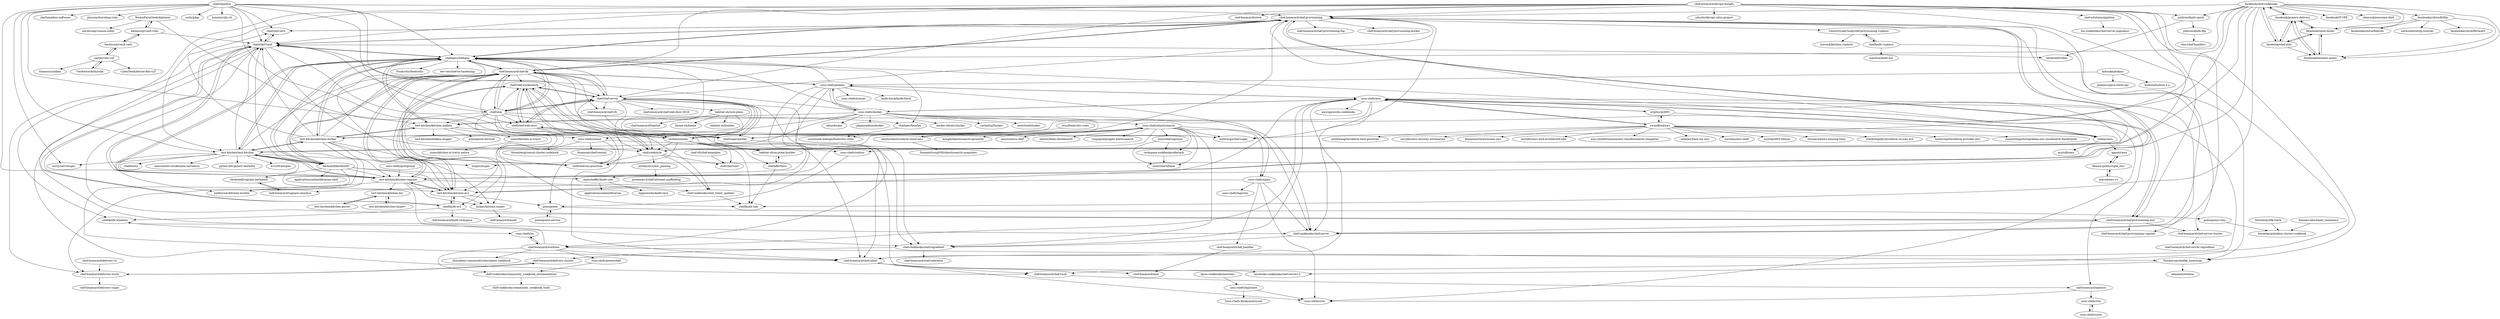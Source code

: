 digraph G {
"chef-boneyard/chef-provisioning" -> "chef-boneyard/chef-provisioning-aws"
"chef-boneyard/chef-provisioning" -> "chef-boneyard/chef-provisioning-fog"
"chef-boneyard/chef-provisioning" -> "chef/chef-zero"
"chef-boneyard/chef-provisioning" -> "chef/chef-vault"
"chef-boneyard/chef-provisioning" -> "chef-boneyard/chef-provisioning-docker"
"chef-boneyard/chef-provisioning" -> "chef-boneyard/chef-provisioning-vagrant"
"chef-boneyard/chef-provisioning" -> "chefspec/chefspec"
"chef-boneyard/chef-provisioning" -> "CenturyLinkCloud/chef-provisioning-vsphere"
"chef-boneyard/chef-provisioning" -> "chef-boneyard/chef-dk"
"chef-boneyard/chef-provisioning" -> "chef-boneyard/chef-server-cluster"
"chef-boneyard/chef-provisioning" -> "sethvargo/chef-sugar"
"chef-boneyard/chef-provisioning" -> "test-kitchen/kitchen-vagrant"
"chef-boneyard/chef-provisioning" -> "chef-cookbooks/chef-server"
"timkay/aws" -> "sous-chefs/aws"
"timkay/aws" -> "appoxy/aws"
"timkay/aws" -> "aristidb/aws" ["e"=1]
"sous-chefs/consul" -> "bloomberg/consul-cluster-cookbook"
"sous-chefs/consul" -> "sous-chefs/redisio"
"sous-chefs/consul" -> "thommay/chef-rewind"
"sous-chefs/consul" -> "poise/poise"
"chef/knife-ec2" -> "test-kitchen/kitchen-ec2"
"chef/knife-ec2" -> "chef/knife-windows"
"chef/knife-ec2" -> "chef-boneyard/chef-provisioning-aws"
"chef/knife-ec2" -> "chef-boneyard/knife-rackspace"
"chef/knife-ec2" -> "chef/chef-vault"
"matschaffer/knife-solo" -> "applicationsonline/librarian" ["e"=1]
"matschaffer/knife-solo" -> "higanworks/knife-zero"
"srijithsrk/AWS" -> "swoodford/aws"
"srijithsrk/AWS" -> "sous-chefs/aws"
"srijithsrk/AWS" -> "timkay/aws"
"WeAreFarmGeek/diplomat" -> "hashicorp/vault-ruby"
"WeAreFarmGeek/diplomat" -> "xaviershay/consul-client"
"WeAreFarmGeek/diplomat" -> "sous-chefs/consul"
"chef-boneyard/chef-rfc" -> "misheska-cookbooks/chef-server12"
"chef-boneyard/chef-dk" -> "chef/chef-server"
"chef-boneyard/chef-dk" -> "test-kitchen/kitchen-vagrant"
"chef-boneyard/chef-dk" -> "chef-boneyard/chef-rfc"
"chef-boneyard/chef-dk" -> "test-kitchen/kitchen-ec2"
"chef-boneyard/chef-dk" -> "chefspec/chefspec"
"chef-boneyard/chef-dk" -> "chef/ohai"
"chef-boneyard/chef-dk" -> "chef-boneyard/chef-provisioning"
"chef-boneyard/chef-dk" -> "sous-chefs/jenkins"
"chef-boneyard/chef-dk" -> "chef-boneyard/chef-client"
"chef-boneyard/chef-dk" -> "inspec/kitchen-inspec"
"chef-boneyard/chef-dk" -> "chef/chef-web-docs"
"chef-boneyard/chef-dk" -> "chef/supermarket"
"chef-boneyard/chef-dk" -> "berkshelf/berkshelf"
"chef-boneyard/chef-dk" -> "chef/chef-workstation"
"chef-boneyard/chef-dk" -> "chef-boneyard/delivery-truck"
"chef/ohai" -> "chef/chef-server"
"chef/ohai" -> "chefspec/chefspec"
"chef/ohai" -> "chef/cookstyle"
"chef/ohai" -> "chef/chef-workstation"
"chef/ohai" -> "chef-boneyard/chef-dk"
"chef/ohai" -> "chef/knife-ec2"
"chef/ohai" -> "chef/chef-web-docs"
"chef/ohai" -> "chefspec/fauxhai"
"chef/ohai" -> "chef/chef-vault"
"chef/ohai" -> "test-kitchen/kitchen-ec2"
"chef/ohai" -> "chef-boneyard/chef-client"
"chef/ohai" -> "test-kitchen/kitchen-dokken"
"chef/ohai" -> "chef/supermarket"
"chef/knife-windows" -> "sous-chefs/iis"
"test-kitchen/kitchen-docker" -> "neillturner/kitchen-ansible" ["e"=1]
"test-kitchen/kitchen-docker" -> "test-kitchen/kitchen-dokken"
"test-kitchen/kitchen-docker" -> "test-kitchen/test-kitchen"
"test-kitchen/kitchen-docker" -> "chefspec/chefspec"
"test-kitchen/kitchen-docker" -> "inspec/kitchen-inspec"
"test-kitchen/kitchen-docker" -> "test-kitchen/kitchen-vagrant"
"test-kitchen/kitchen-docker" -> "chef/chef-vault"
"test-kitchen/kitchen-docker" -> "chef/chef-zero"
"test-kitchen/kitchen-docker" -> "chef-boneyard/chef-provisioning"
"test-kitchen/kitchen-docker" -> "chef-boneyard/chef-dk"
"test-kitchen/kitchen-docker" -> "test-kitchen/kitchen-ec2"
"chef-boneyard/chef-vault" -> "chef-boneyard/openssl"
"poise/poise-ruby" -> "bloomberg/jenkins-cluster-cookbook"
"chef/effortless" -> "habitat-sh/on-prem-builder"
"chef/effortless" -> "chef/knife-tidy"
"chef/supermarket" -> "chef-cookbooks/chef-ingredient"
"chef/supermarket" -> "chef/chef-server"
"chef/automate" -> "chef/chef-server"
"chef/automate" -> "chef/chef-workstation"
"chef/automate" -> "chef/cookstyle"
"chef/automate" -> "chef/chef-oss-practices"
"chef/automate" -> "chef/chef-web-docs"
"chef/automate" -> "chef/effortless"
"chef/automate" -> "habitat-sh/on-prem-builder"
"chef/automate" -> "chef/chef-load"
"chef/automate" -> "chef/knife-tidy"
"poise/poise" -> "poise/poise-service"
"poise/poise" -> "poise/poise-ruby"
"chef/chef-workstation" -> "chef/chef-oss-practices"
"chef/chef-workstation" -> "chef/cookstyle"
"chef/chef-workstation" -> "chef/chef-server"
"chef/chef-workstation" -> "chef/automate"
"chef/chef-workstation" -> "chef-cookbooks/chef_client_updater"
"chef/chef-workstation" -> "chef/chef-web-docs"
"chef/knife-vsphere" -> "CenturyLinkCloud/chef-provisioning-vsphere"
"chef/knife-vsphere" -> "maintux/knife-esx"
"chef/knife-vsphere" -> "Nordstrom/chefdk_bootstrap"
"habitat-sh/on-prem-builder" -> "chef/effortless"
"chef/chef-oss-practices" -> "chef/chef-workstation"
"chef-cft/chef-examples" -> "chef/chef-load"
"chef-boneyard/chef-server-cluster" -> "chef-boneyard/chef-server-ingredient"
"swoodford/aws" -> "sous-chefs/aws"
"swoodford/aws" -> "srijithsrk/AWS"
"swoodford/aws" -> "timkay/aws"
"swoodford/aws" -> "donnemartin/awesome-aws" ["e"=1]
"swoodford/aws" -> "awslabs/aws-well-architected-labs" ["e"=1]
"swoodford/aws" -> "aws-cloudformation/aws-cloudformation-templates" ["e"=1]
"swoodford/aws" -> "mbailey/bash-my-aws" ["e"=1]
"swoodford/aws" -> "awslabs/aws-shell" ["e"=1]
"swoodford/aws" -> "miztiik/AWS-Demos" ["e"=1]
"swoodford/aws" -> "cloudavail/aws-missing-tools" ["e"=1]
"swoodford/aws" -> "stacksimplify/terraform-on-aws-ec2" ["e"=1]
"swoodford/aws" -> "hashicorp/terraform-provider-aws" ["e"=1]
"swoodford/aws" -> "monitoringartist/grafana-aws-cloudwatch-dashboards" ["e"=1]
"swoodford/aws" -> "ozbillwang/terraform-best-practices" ["e"=1]
"swoodford/aws" -> "awslabs/aws-security-automation" ["e"=1]
"chef/chef-server" -> "chef/chef-workstation"
"chef/chef-server" -> "chef/automate"
"chef/chef-server" -> "chef-boneyard/chef-dk"
"chef/chef-server" -> "chef/chef-oss-practices"
"chef/chef-server" -> "chef/cookstyle"
"chef/chef-server" -> "chef/supermarket"
"chef/chef-server" -> "chef-cookbooks/chef-ingredient"
"chef/chef-server" -> "chef/ohai"
"chef/chef-server" -> "chef/chef-web-docs"
"chef/chef-server" -> "chef-boneyard/chef-rfc"
"chef/chef-server" -> "habitat-sh/core-plans"
"chef/chef-server" -> "chef-boneyard/chef-client"
"chef/chef-server" -> "chefspec/chefspec"
"chef/chef-server" -> "chef-boneyard/chef-web-docs-2016"
"chef/chef-server" -> "chef-boneyard/chef-provisioning"
"sous-chefs/elasticsearch" -> "lusis/chef-logstash"
"sous-chefs/elasticsearch" -> "voxpupuli/puppet-elasticsearch" ["e"=1]
"sous-chefs/elasticsearch" -> "sous-chefs/redisio"
"sous-chefs/elasticsearch" -> "rackspace-cookbooks/elkstack"
"sous-chefs/elasticsearch" -> "elastic/elasticsearch-cloud-aws"
"sous-chefs/elasticsearch" -> "chef-cookbooks/chef-server"
"sous-chefs/elasticsearch" -> "lusis/chef-kibana"
"sous-chefs/elasticsearch" -> "sous-chefs/nginx"
"sous-chefs/elasticsearch" -> "mingle/elasticsearch-opsworks"
"sous-chefs/elasticsearch" -> "sous-chefs/consul"
"sous-chefs/elasticsearch" -> "sensu/sensu-chef" ["e"=1]
"sous-chefs/elasticsearch" -> "elastic/beats-dashboards" ["e"=1]
"sous-chefs/elasticsearch" -> "sethvargo/chef-sugar"
"sous-chefs/elasticsearch" -> "chef-cookbooks/chef-ingredient"
"sous-chefs/elasticsearch" -> "chef/supermarket"
"kohsuke/jenkins" -> "sous-chefs/jenkins"
"kohsuke/jenkins" -> "hudson/hudson-2.x"
"kohsuke/jenkins" -> "jenkinsci/java-client-api" ["e"=1]
"castle/ruby-u2f" -> "TwoFactorAuth/ruby"
"castle/ruby-u2f" -> "CyberDeck/devise-fido-u2f"
"castle/ruby-u2f" -> "titanous/yubikey"
"castle/ruby-u2f" -> "hashicorp/vault-rails"
"chefspec/chefspec" -> "Foodcritic/foodcritic" ["e"=1]
"chefspec/chefspec" -> "test-kitchen/test-kitchen"
"chefspec/chefspec" -> "chef/chef-vault"
"chefspec/chefspec" -> "sethvargo/chef-sugar"
"chefspec/chefspec" -> "test-kitchen/kitchen-vagrant"
"chefspec/chefspec" -> "chef/ohai"
"chefspec/chefspec" -> "chef-boneyard/chef-dk"
"chefspec/chefspec" -> "chef-boneyard/chef-provisioning"
"chefspec/chefspec" -> "berkshelf/berkshelf"
"chefspec/chefspec" -> "test-kitchen/kitchen-dokken"
"chefspec/chefspec" -> "chefspec/fauxhai"
"chefspec/chefspec" -> "chef/cookstyle"
"chefspec/chefspec" -> "test-kitchen/kitchen-ec2"
"chefspec/chefspec" -> "dev-sec/chef-os-hardening" ["e"=1]
"chefspec/chefspec" -> "test-kitchen/kitchen-docker"
"elastic/elasticsearch-cloud-aws" -> "DomainGroupOSS/elasticsearch-snapshots"
"elastic/elasticsearch-cloud-aws" -> "sous-chefs/elasticsearch"
"marcel/aws-s3" -> "flexera-public/right_aws"
"flexera-public/right_aws" -> "appoxy/aws"
"flexera-public/right_aws" -> "marcel/aws-s3"
"TwoFactorAuth/ruby" -> "castle/ruby-u2f"
"chef-boneyard/chef-provisioning-aws" -> "chef-boneyard/chef-provisioning"
"chef-boneyard/chef-provisioning-aws" -> "chef-boneyard/chef-provisioning-vagrant"
"chef-boneyard/chef-provisioning-aws" -> "chef-cookbooks/chef-server"
"chef-boneyard/chef-provisioning-aws" -> "chef-boneyard/chef-server-cluster"
"CenturyLinkCloud/chef-provisioning-vsphere" -> "chef/knife-vsphere"
"CenturyLinkCloud/chef-provisioning-vsphere" -> "mwrock/kitchen-vsphere"
"facebook/grocery-delivery" -> "facebook/taste-tester"
"facebook/grocery-delivery" -> "facebook/between-meals"
"facebook/grocery-delivery" -> "facebook/chef-utils"
"facebook/grocery-delivery" -> "facebook/chef-cookbooks"
"rackspace-cookbooks/elkstack" -> "lusis/chef-kibana"
"chef-solutions/pipeline" -> "hw-cookbooks/chef-server-populator"
"appoxy/aws" -> "flexera-public/right_aws"
"facebook/taste-tester" -> "facebook/grocery-delivery"
"facebook/taste-tester" -> "facebook/between-meals"
"facebook/taste-tester" -> "facebook/chef-utils"
"jonlives/knife-spork" -> "jonlives/knife-flip"
"jonlives/knife-spork" -> "berkshelf/ridley"
"chef-boneyard/delivery-cluster" -> "chef-boneyard/delivery-truck"
"facebook/between-meals" -> "facebook/grocery-delivery"
"facebook/between-meals" -> "facebook/taste-tester"
"chef-boneyard/delivery-cli" -> "chef-boneyard/delivery-truck"
"test-kitchen/kitchen-dsc" -> "test-kitchen/kitchen-pester"
"test-kitchen/kitchen-dsc" -> "test-kitchen/kitchen-hyperv"
"poise/poise-service" -> "poise/poise"
"sous-chefs/aws" -> "swoodford/aws"
"sous-chefs/aws" -> "timkay/aws"
"sous-chefs/aws" -> "srijithsrk/AWS"
"sous-chefs/aws" -> "chef-boneyard/chef-client"
"sous-chefs/aws" -> "sous-chefs/jenkins"
"sous-chefs/aws" -> "sous-chefs/docker"
"sous-chefs/aws" -> "chef-boneyard/chef-vault"
"sous-chefs/aws" -> "chef-cookbooks/chef-server"
"sous-chefs/aws" -> "test-kitchen/kitchen-ec2"
"sous-chefs/aws" -> "aws/opsworks-cookbooks" ["e"=1]
"sous-chefs/aws" -> "chef-boneyard/openssl"
"sous-chefs/aws" -> "sous-chefs/cron"
"sous-chefs/aws" -> "chef-boneyard/windows"
"sous-chefs/aws" -> "chef-cookbooks/chef-ingredient"
"sous-chefs/aws" -> "chef/supermarket"
"chef/omnibus" -> "chef/omnibus-software"
"chef/omnibus" -> "chef/ohai"
"chef/omnibus" -> "phusion/traveling-ruby" ["e"=1]
"chef/omnibus" -> "chef-boneyard/chef-provisioning"
"chef/omnibus" -> "chefspec/chefspec"
"chef/omnibus" -> "mizzy/serverspec" ["e"=1]
"chef/omnibus" -> "crohr/pkgr"
"chef/omnibus" -> "chef/supermarket"
"chef/omnibus" -> "hone/mruby-cli" ["e"=1]
"chef/omnibus" -> "test-kitchen/kitchen-vagrant"
"chef/omnibus" -> "chef/chef-vault"
"chef/omnibus" -> "test-kitchen/test-kitchen"
"chef/omnibus" -> "chef/chef-server"
"chef/omnibus" -> "chef/chef-zero"
"chef/omnibus" -> "test-kitchen/kitchen-dokken"
"test-kitchen/kitchen-dokken" -> "test-kitchen/kitchen-docker"
"test-kitchen/kitchen-dokken" -> "chef/knife-tidy"
"test-kitchen/kitchen-dokken" -> "chefspec/chefspec"
"test-kitchen/kitchen-dokken" -> "test-kitchen/dokken-images"
"test-kitchen/kitchen-dokken" -> "poise/poise-derived"
"test-kitchen/kitchen-dokken" -> "zuazo/kitchen-in-travis"
"hashicorp/vault-ruby" -> "hashicorp/vault-rails"
"hashicorp/vault-ruby" -> "WeAreFarmGeek/diplomat"
"hashicorp/vault-ruby" -> "chef/chef-vault"
"hashicorp/vault-rails" -> "hashicorp/vault-ruby"
"hashicorp/vault-rails" -> "castle/ruby-u2f"
"chef-boneyard/devops-kungfu" -> "chef/chef-vault"
"chef-boneyard/devops-kungfu" -> "Nordstrom/chefdk_bootstrap"
"chef-boneyard/devops-kungfu" -> "chef-boneyard/chef-provisioning-aws"
"chef-boneyard/devops-kungfu" -> "inspec/inspec" ["e"=1]
"chef-boneyard/devops-kungfu" -> "chef-boneyard/chef-client"
"chef-boneyard/devops-kungfu" -> "chef-solutions/pipeline"
"chef-boneyard/devops-kungfu" -> "chef-boneyard/chef-provisioning"
"chef-boneyard/devops-kungfu" -> "chef/chef-server"
"chef-boneyard/devops-kungfu" -> "chef-boneyard/stove"
"chef-boneyard/devops-kungfu" -> "chef-boneyard/chef-dk"
"chef-boneyard/devops-kungfu" -> "chef-cookbooks/chef-server"
"chef-boneyard/devops-kungfu" -> "jonlives/knife-spork"
"chef-boneyard/devops-kungfu" -> "test-kitchen/test-kitchen"
"chef-boneyard/devops-kungfu" -> "chef-boneyard/delivery-truck"
"chef-boneyard/devops-kungfu" -> "udacity/devops-intro-project" ["e"=1]
"Nordstrom/chefdk_bootstrap" -> "adamedx/winbox"
"Nordstrom/chefdk_bootstrap" -> "misheska-cookbooks/chef-server12"
"sous-chefs/postgresql" -> "test-kitchen/kitchen-vagrant"
"sous-chefs/nginx" -> "sous-chefs/haproxy"
"sous-chefs/nginx" -> "chef-boneyard/chef_handler"
"sous-chefs/nginx" -> "chef-cookbooks/chef-server"
"sous-chefs/nginx" -> "sous-chefs/cron"
"sous-chefs/nginx" -> "chef-boneyard/vagrant-omnibus"
"sous-chefs/iis" -> "chef-boneyard/windows"
"zuazo/kitchen-in-travis" -> "zuazo/kitchen-in-travis-native"
"chef-boneyard/chef-client" -> "sous-chefs/cron"
"chef-boneyard/chef-client" -> "chef-boneyard/chef-vault"
"chef-boneyard/chef-client" -> "chef-boneyard/ohai"
"sous-chefs/logrotate" -> "Sous-Chefs-Boneyard/sysctl"
"sous-chefs/logrotate" -> "sous-chefs/cron"
"sous-chefs/redisio" -> "poise/poise"
"sous-chefs/powershell" -> "chef-cookbooks/community_cookbook_documentation"
"chef-cookbooks/chef-server" -> "chef-cookbooks/chef-ingredient"
"chef-cookbooks/chef-ingredient" -> "chef-boneyard/chef-reference"
"chef-cookbooks/chef-ingredient" -> "chef-boneyard/delivery-cluster"
"test-kitchen/kitchen-pester" -> "test-kitchen/kitchen-dsc"
"chef-boneyard/windows" -> "sous-chefs/iis"
"chef-boneyard/windows" -> "chef/knife-windows"
"chef-boneyard/windows" -> "sous-chefs/powershell"
"chef-boneyard/windows" -> "chocolatey-community/chocolatey-cookbook"
"chef-boneyard/windows" -> "chef-cookbooks/community_cookbook_documentation"
"chef-boneyard/windows" -> "chef-boneyard/chef-client"
"chef-boneyard/windows" -> "Nordstrom/chefdk_bootstrap"
"chef-boneyard/openssl" -> "sous-chefs/vim"
"chef-boneyard/openssl" -> "sous-chefs/cron"
"jonlives/knife-flip" -> "etsy/chef-handlers"
"sous-chefs/rsync" -> "sous-chefs/vim"
"sous-chefs/vim" -> "sous-chefs/rsync"
"chef-boneyard/delivery-truck" -> "chef-boneyard/delivery-cluster"
"chef-boneyard/delivery-truck" -> "chef-boneyard/delivery-sugar"
"test-kitchen/kitchen-hyperv" -> "test-kitchen/kitchen-dsc"
"chef-boneyard/chef_handler" -> "chef-boneyard/ohai"
"etsy/foodcritic-rules" -> "customink-webops/foodcritic-rules"
"test-kitchen/test-kitchen" -> "test-kitchen/kitchen-vagrant"
"test-kitchen/test-kitchen" -> "neillturner/kitchen-ansible" ["e"=1]
"test-kitchen/test-kitchen" -> "chefspec/chefspec"
"test-kitchen/test-kitchen" -> "newcontext-oss/kitchen-terraform" ["e"=1]
"test-kitchen/test-kitchen" -> "mizzy/serverspec" ["e"=1]
"test-kitchen/test-kitchen" -> "test-kitchen/kitchen-ec2"
"test-kitchen/test-kitchen" -> "inspec/inspec" ["e"=1]
"test-kitchen/test-kitchen" -> "test-kitchen/kitchen-docker"
"test-kitchen/test-kitchen" -> "chef-boneyard/chef-dk"
"test-kitchen/test-kitchen" -> "berkshelf/berkshelf"
"test-kitchen/test-kitchen" -> "pytest-dev/pytest-testinfra" ["e"=1]
"test-kitchen/test-kitchen" -> "chef-boneyard/chef-provisioning"
"test-kitchen/test-kitchen" -> "k1LoW/awspec" ["e"=1]
"test-kitchen/test-kitchen" -> "chef/chef-vault"
"test-kitchen/test-kitchen" -> "chef/bento" ["e"=1]
"facebook/chef-cookbooks" -> "facebook/chef-utils"
"facebook/chef-cookbooks" -> "facebook/grocery-delivery"
"facebook/chef-cookbooks" -> "facebook/taste-tester"
"facebook/chef-cookbooks" -> "facebook/IT-CPE" ["e"=1]
"facebook/chef-cookbooks" -> "facebook/between-meals"
"facebook/chef-cookbooks" -> "chefspec/chefspec"
"facebook/chef-cookbooks" -> "chef-boneyard/chef-provisioning"
"facebook/chef-cookbooks" -> "sethvargo/chef-sugar"
"facebook/chef-cookbooks" -> "facebookarchive/fbtftp"
"facebook/chef-cookbooks" -> "test-kitchen/kitchen-dokken"
"facebook/chef-cookbooks" -> "obazoud/awesome-chef"
"facebook/chef-cookbooks" -> "chef/cookstyle"
"facebook/chef-cookbooks" -> "jonlives/knife-spork"
"facebook/chef-cookbooks" -> "chef/knife-tidy"
"facebook/chef-cookbooks" -> "test-kitchen/kitchen-vagrant"
"inspec/kitchen-inspec" -> "chef-boneyard/audit"
"chefspec/fauxhai" -> "customink-webops/foodcritic-rules"
"berkshelf/berkshelf" -> "chefspec/chefspec"
"berkshelf/berkshelf" -> "chef-boneyard/chef-dk"
"berkshelf/berkshelf" -> "applicationsonline/librarian-chef"
"berkshelf/berkshelf" -> "test-kitchen/kitchen-ec2"
"berkshelf/berkshelf" -> "chef-boneyard/chef-client"
"berkshelf/berkshelf" -> "test-kitchen/kitchen-vagrant"
"berkshelf/berkshelf" -> "test-kitchen/test-kitchen"
"berkshelf/berkshelf" -> "berkshelf/vagrant-berkshelf"
"berkshelf/berkshelf" -> "chef/chef-vault"
"berkshelf/berkshelf" -> "matschaffer/knife-solo"
"djoos-cookbooks/newrelic" -> "sous-chefs/logrotate"
"habitat-sh/core-plans" -> "habitat-sh/on-prem-builder"
"habitat-sh/core-plans" -> "biome-sh/biome"
"habitat-sh/core-plans" -> "habitat-sh/builder"
"habitat-sh/core-plans" -> "chef-boneyard/habitat"
"lusis/chef-logstash" -> "lusis/chef-kibana"
"lusis/chef-logstash" -> "rackspace-cookbooks/elkstack"
"chef-cookbooks/community_cookbook_documentation" -> "chef-cookbooks/community_cookbook_tools"
"chef/chef-web-docs" -> "chef/chef-workstation"
"chef/chef-web-docs" -> "chef/chef-oss-practices"
"chef/chef-web-docs" -> "chef/automate"
"chef/chef-web-docs" -> "chef/chef-server"
"chef/chef-web-docs" -> "chef/cookstyle"
"facebookarchive/fbtftp" -> "facebookarchive/fbkutils" ["e"=1]
"facebookarchive/fbtftp" -> "facebook/between-meals"
"facebookarchive/fbtftp" -> "networklore/ztp-tutorial"
"facebookarchive/fbtftp" -> "facebookarchive/fbtracert" ["e"=1]
"facebookarchive/fbtftp" -> "facebook/taste-tester"
"chef/cookstyle" -> "chef/chef-workstation"
"chef/cookstyle" -> "chef/chef-oss-practices"
"chef/cookstyle" -> "chef-cookbooks/chef_client_updater"
"chef/cookstyle" -> "jeremymv2/env_pinning"
"chef/cookstyle" -> "chef/chef-load"
"jeremymv2/env_pinning" -> "jeremymv2/chef-intranet-scaffolding"
"chef/chef-zero" -> "chef/chef-vault"
"chef/chef-zero" -> "chef-boneyard/chef-provisioning"
"sous-chefs/jenkins" -> "chef-boneyard/chef-dk"
"sous-chefs/jenkins" -> "test-kitchen/kitchen-vagrant"
"sous-chefs/jenkins" -> "chef-cookbooks/chef-server"
"sous-chefs/jenkins" -> "chefspec/chefspec"
"sous-chefs/jenkins" -> "chef-boneyard/windows"
"sous-chefs/jenkins" -> "test-kitchen/kitchen-ec2"
"sous-chefs/jenkins" -> "sous-chefs/tomcat"
"sous-chefs/jenkins" -> "knife-block/knife-block"
"sous-chefs/jenkins" -> "sous-chefs/aws"
"sous-chefs/jenkins" -> "sous-chefs/docker"
"test-kitchen/kitchen-vagrant" -> "test-kitchen/kitchen-ec2"
"test-kitchen/kitchen-vagrant" -> "test-kitchen/test-kitchen"
"test-kitchen/kitchen-vagrant" -> "chef-boneyard/chef-dk"
"test-kitchen/kitchen-vagrant" -> "chefspec/chefspec"
"test-kitchen/kitchen-vagrant" -> "inspec/kitchen-inspec"
"test-kitchen/kitchen-vagrant" -> "neillturner/kitchen-ansible" ["e"=1]
"test-kitchen/kitchen-vagrant" -> "test-kitchen/kitchen-dsc"
"test-kitchen/kitchen-vagrant" -> "chef-cookbooks/chef-ingredient"
"test-kitchen/kitchen-vagrant" -> "chef/chef-vault"
"test-kitchen/kitchen-vagrant" -> "chef-cookbooks/chef_client_updater"
"test-kitchen/kitchen-vagrant" -> "chef-boneyard/chef-provisioning"
"facebook/chef-utils" -> "facebook/grocery-delivery"
"facebook/chef-utils" -> "facebook/taste-tester"
"facebook/chef-utils" -> "facebook/chef-cookbooks"
"facebook/chef-utils" -> "facebook/between-meals"
"test-kitchen/kitchen-ec2" -> "test-kitchen/kitchen-vagrant"
"test-kitchen/kitchen-ec2" -> "chef/knife-ec2"
"test-kitchen/kitchen-ec2" -> "poise/poise"
"test-kitchen/kitchen-ec2" -> "chef-boneyard/chef-dk"
"test-kitchen/kitchen-ec2" -> "inspec/kitchen-inspec"
"berkshelf/vagrant-berkshelf" -> "chef-boneyard/vagrant-omnibus"
"chef-cookbooks/chef_client_updater" -> "chef/knife-tidy"
"NestAway/efk-stack" -> "bloomberg/jenkins-cluster-cookbook"
"sous-chefs/docker" -> "odoo/docker" ["e"=1]
"sous-chefs/docker" -> "phpmyadmin/docker" ["e"=1]
"sous-chefs/docker" -> "sous-chefs/jenkins"
"sous-chefs/docker" -> "sous-chefs/aws"
"sous-chefs/docker" -> "docker-library/docker" ["e"=1]
"sous-chefs/docker" -> "chef/chef-vault"
"sous-chefs/docker" -> "test-kitchen/kitchen-docker"
"sous-chefs/docker" -> "test-kitchen/test-kitchen"
"sous-chefs/docker" -> "sous-chefs/nginx"
"sous-chefs/docker" -> "chefspec/chefspec"
"sous-chefs/docker" -> "sous-chefs/elasticsearch"
"sous-chefs/docker" -> "test-kitchen/kitchen-dokken"
"sous-chefs/docker" -> "cachethq/Docker" ["e"=1]
"sous-chefs/docker" -> "nextcloud/docker" ["e"=1]
"sous-chefs/docker" -> "matschaffer/knife-solo"
"chef/chef-vault" -> "chef-boneyard/chef-vault"
"chef/chef-vault" -> "chef/chef-zero"
"chef/chef-vault" -> "chefspec/chefspec"
"chef/chef-vault" -> "sethvargo/chef-sugar"
"chef/chef-vault" -> "chef-cookbooks/chef-server"
"chef/chef-vault" -> "chef-boneyard/chef-provisioning"
"chef/chef-vault" -> "chef/cookstyle"
"chef/chef-vault" -> "chef-boneyard/chef-provisioning-aws"
"chef/chef-vault" -> "chef/knife-windows"
"chef/chef-vault" -> "test-kitchen/kitchen-vagrant"
"chef/chef-vault" -> "chef/knife-ec2"
"chef/chef-vault" -> "berkshelf/ridley"
"chef-boneyard/vagrant-omnibus" -> "berkshelf/vagrant-berkshelf"
"bitnami-labs/bazel_containers" -> "bloomberg/jenkins-cluster-cookbook"
"chef-boneyard/chef-provisioning" ["l"="9.097,-12.891"]
"chef-boneyard/chef-provisioning-aws" ["l"="9.071,-12.914"]
"chef-boneyard/chef-provisioning-fog" ["l"="9.049,-12.882"]
"chef/chef-zero" ["l"="9.077,-12.877"]
"chef/chef-vault" ["l"="9.111,-12.898"]
"chef-boneyard/chef-provisioning-docker" ["l"="9.028,-12.88"]
"chef-boneyard/chef-provisioning-vagrant" ["l"="9.063,-12.895"]
"chefspec/chefspec" ["l"="9.135,-12.881"]
"CenturyLinkCloud/chef-provisioning-vsphere" ["l"="9.011,-12.94"]
"chef-boneyard/chef-dk" ["l"="9.142,-12.914"]
"chef-boneyard/chef-server-cluster" ["l"="9.045,-12.902"]
"sethvargo/chef-sugar" ["l"="9.147,-12.842"]
"test-kitchen/kitchen-vagrant" ["l"="9.145,-12.894"]
"chef-cookbooks/chef-server" ["l"="9.145,-12.932"]
"timkay/aws" ["l"="9.219,-13.052"]
"sous-chefs/aws" ["l"="9.178,-12.992"]
"appoxy/aws" ["l"="9.259,-13.119"]
"aristidb/aws" ["l"="-20.641,-19.941"]
"sous-chefs/consul" ["l"="9.104,-12.751"]
"bloomberg/consul-cluster-cookbook" ["l"="9.107,-12.719"]
"sous-chefs/redisio" ["l"="9.127,-12.779"]
"thommay/chef-rewind" ["l"="9.091,-12.707"]
"poise/poise" ["l"="9.094,-12.784"]
"chef/knife-ec2" ["l"="9.093,-12.92"]
"test-kitchen/kitchen-ec2" ["l"="9.128,-12.905"]
"chef/knife-windows" ["l"="9.087,-12.969"]
"chef-boneyard/knife-rackspace" ["l"="9.047,-12.935"]
"matschaffer/knife-solo" ["l"="9.252,-12.928"]
"applicationsonline/librarian" ["l"="2.856,-35.854"]
"higanworks/knife-zero" ["l"="9.315,-12.929"]
"srijithsrk/AWS" ["l"="9.195,-13.033"]
"swoodford/aws" ["l"="9.188,-13.063"]
"WeAreFarmGeek/diplomat" ["l"="9.026,-12.739"]
"hashicorp/vault-ruby" ["l"="9.003,-12.775"]
"xaviershay/consul-client" ["l"="9.011,-12.711"]
"chef-boneyard/chef-rfc" ["l"="9.12,-12.952"]
"misheska-cookbooks/chef-server12" ["l"="9.074,-12.983"]
"chef/chef-server" ["l"="9.174,-12.891"]
"chef/ohai" ["l"="9.154,-12.877"]
"sous-chefs/jenkins" ["l"="9.145,-12.971"]
"chef-boneyard/chef-client" ["l"="9.161,-12.954"]
"inspec/kitchen-inspec" ["l"="9.087,-12.903"]
"chef/chef-web-docs" ["l"="9.196,-12.889"]
"chef/supermarket" ["l"="9.166,-12.903"]
"berkshelf/berkshelf" ["l"="9.164,-12.925"]
"chef/chef-workstation" ["l"="9.189,-12.874"]
"chef-boneyard/delivery-truck" ["l"="9.107,-12.971"]
"chef/cookstyle" ["l"="9.185,-12.859"]
"chefspec/fauxhai" ["l"="9.114,-12.835"]
"test-kitchen/kitchen-dokken" ["l"="9.131,-12.848"]
"sous-chefs/iis" ["l"="9.084,-13.011"]
"test-kitchen/kitchen-docker" ["l"="9.117,-12.882"]
"neillturner/kitchen-ansible" ["l"="8.446,-12.332"]
"test-kitchen/test-kitchen" ["l"="9.12,-12.923"]
"chef-boneyard/chef-vault" ["l"="9.171,-12.969"]
"chef-boneyard/openssl" ["l"="9.21,-13.005"]
"poise/poise-ruby" ["l"="9.073,-12.729"]
"bloomberg/jenkins-cluster-cookbook" ["l"="9.062,-12.688"]
"chef/effortless" ["l"="9.229,-12.842"]
"habitat-sh/on-prem-builder" ["l"="9.253,-12.848"]
"chef/knife-tidy" ["l"="9.175,-12.833"]
"chef-cookbooks/chef-ingredient" ["l"="9.179,-12.916"]
"chef/automate" ["l"="9.212,-12.862"]
"chef/chef-oss-practices" ["l"="9.213,-12.88"]
"chef/chef-load" ["l"="9.243,-12.864"]
"poise/poise-service" ["l"="9.076,-12.764"]
"chef-cookbooks/chef_client_updater" ["l"="9.168,-12.853"]
"chef/knife-vsphere" ["l"="8.995,-12.972"]
"maintux/knife-esx" ["l"="8.964,-12.983"]
"Nordstrom/chefdk_bootstrap" ["l"="9.047,-12.993"]
"chef-cft/chef-examples" ["l"="9.286,-12.876"]
"chef-boneyard/chef-server-ingredient" ["l"="9.011,-12.9"]
"donnemartin/awesome-aws" ["l"="10.577,-3.279"]
"awslabs/aws-well-architected-labs" ["l"="10.482,-2.997"]
"aws-cloudformation/aws-cloudformation-templates" ["l"="10.813,-4.89"]
"mbailey/bash-my-aws" ["l"="11.005,-4.725"]
"awslabs/aws-shell" ["l"="10.167,-6.394"]
"miztiik/AWS-Demos" ["l"="29.523,-24.708"]
"cloudavail/aws-missing-tools" ["l"="10.144,-6.421"]
"stacksimplify/terraform-on-aws-ec2" ["l"="29.366,-23.798"]
"hashicorp/terraform-provider-aws" ["l"="10.364,-6.31"]
"monitoringartist/grafana-aws-cloudwatch-dashboards" ["l"="7.733,-9.311"]
"ozbillwang/terraform-best-practices" ["l"="10.413,-6.18"]
"awslabs/aws-security-automation" ["l"="11.08,-4.668"]
"habitat-sh/core-plans" ["l"="9.281,-12.852"]
"chef-boneyard/chef-web-docs-2016" ["l"="9.219,-12.903"]
"sous-chefs/elasticsearch" ["l"="9.192,-12.834"]
"lusis/chef-logstash" ["l"="9.219,-12.788"]
"voxpupuli/puppet-elasticsearch" ["l"="1.312,-31.5"]
"rackspace-cookbooks/elkstack" ["l"="9.2,-12.787"]
"elastic/elasticsearch-cloud-aws" ["l"="9.244,-12.78"]
"lusis/chef-kibana" ["l"="9.206,-12.804"]
"sous-chefs/nginx" ["l"="9.23,-12.942"]
"mingle/elasticsearch-opsworks" ["l"="9.246,-12.805"]
"sensu/sensu-chef" ["l"="3.092,-35.986"]
"elastic/beats-dashboards" ["l"="-3.662,9.165"]
"kohsuke/jenkins" ["l"="9.123,-13.098"]
"hudson/hudson-2.x" ["l"="9.113,-13.146"]
"jenkinsci/java-client-api" ["l"="5.379,-4.428"]
"castle/ruby-u2f" ["l"="8.911,-12.718"]
"TwoFactorAuth/ruby" ["l"="8.903,-12.69"]
"CyberDeck/devise-fido-u2f" ["l"="8.883,-12.73"]
"titanous/yubikey" ["l"="8.874,-12.704"]
"hashicorp/vault-rails" ["l"="8.951,-12.743"]
"Foodcritic/foodcritic" ["l"="2.873,-35.865"]
"dev-sec/chef-os-hardening" ["l"="8.456,-12.737"]
"DomainGroupOSS/elasticsearch-snapshots" ["l"="9.27,-12.755"]
"marcel/aws-s3" ["l"="9.293,-13.177"]
"flexera-public/right_aws" ["l"="9.277,-13.15"]
"mwrock/kitchen-vsphere" ["l"="8.978,-12.94"]
"facebook/grocery-delivery" ["l"="9.165,-12.766"]
"facebook/taste-tester" ["l"="9.154,-12.743"]
"facebook/between-meals" ["l"="9.169,-12.748"]
"facebook/chef-utils" ["l"="9.145,-12.761"]
"facebook/chef-cookbooks" ["l"="9.151,-12.802"]
"chef-solutions/pipeline" ["l"="9.032,-12.975"]
"hw-cookbooks/chef-server-populator" ["l"="9.008,-12.994"]
"jonlives/knife-spork" ["l"="9.071,-12.849"]
"jonlives/knife-flip" ["l"="9.026,-12.847"]
"berkshelf/ridley" ["l"="9.053,-12.863"]
"chef-boneyard/delivery-cluster" ["l"="9.134,-12.958"]
"chef-boneyard/delivery-cli" ["l"="9.063,-13.016"]
"test-kitchen/kitchen-dsc" ["l"="9.215,-12.834"]
"test-kitchen/kitchen-pester" ["l"="9.242,-12.822"]
"test-kitchen/kitchen-hyperv" ["l"="9.227,-12.813"]
"sous-chefs/docker" ["l"="9.183,-12.935"]
"aws/opsworks-cookbooks" ["l"="10.719,-4.93"]
"sous-chefs/cron" ["l"="9.223,-12.989"]
"chef-boneyard/windows" ["l"="9.107,-13.012"]
"chef/omnibus" ["l"="9.101,-12.859"]
"chef/omnibus-software" ["l"="9.06,-12.824"]
"phusion/traveling-ruby" ["l"="4.201,-37.452"]
"mizzy/serverspec" ["l"="8.463,-12.354"]
"crohr/pkgr" ["l"="9.025,-12.822"]
"hone/mruby-cli" ["l"="6.352,-38.334"]
"test-kitchen/dokken-images" ["l"="9.125,-12.815"]
"poise/poise-derived" ["l"="9.111,-12.815"]
"zuazo/kitchen-in-travis" ["l"="9.093,-12.811"]
"chef-boneyard/devops-kungfu" ["l"="9.088,-12.94"]
"inspec/inspec" ["l"="8.492,-12.311"]
"chef-boneyard/stove" ["l"="9.046,-12.961"]
"udacity/devops-intro-project" ["l"="29.439,-24.78"]
"adamedx/winbox" ["l"="9.018,-13.022"]
"sous-chefs/postgresql" ["l"="9.244,-12.894"]
"sous-chefs/haproxy" ["l"="9.287,-12.947"]
"chef-boneyard/chef_handler" ["l"="9.229,-12.972"]
"chef-boneyard/vagrant-omnibus" ["l"="9.273,-12.974"]
"zuazo/kitchen-in-travis-native" ["l"="9.071,-12.791"]
"chef-boneyard/ohai" ["l"="9.202,-12.978"]
"sous-chefs/logrotate" ["l"="9.29,-13.025"]
"Sous-Chefs-Boneyard/sysctl" ["l"="9.322,-13.029"]
"sous-chefs/powershell" ["l"="9.071,-13.045"]
"chef-cookbooks/community_cookbook_documentation" ["l"="9.077,-13.062"]
"chef-boneyard/chef-reference" ["l"="9.212,-12.921"]
"chocolatey-community/chocolatey-cookbook" ["l"="9.101,-13.055"]
"sous-chefs/vim" ["l"="9.247,-13.032"]
"etsy/chef-handlers" ["l"="8.998,-12.845"]
"sous-chefs/rsync" ["l"="9.263,-13.047"]
"chef-boneyard/delivery-sugar" ["l"="9.094,-12.993"]
"etsy/foodcritic-rules" ["l"="9.05,-12.787"]
"customink-webops/foodcritic-rules" ["l"="9.077,-12.808"]
"newcontext-oss/kitchen-terraform" ["l"="10.365,-6.139"]
"pytest-dev/pytest-testinfra" ["l"="8.527,-12.368"]
"k1LoW/awspec" ["l"="10.324,-6.172"]
"chef/bento" ["l"="-49.169,6.567"]
"facebook/IT-CPE" ["l"="25.887,-21.215"]
"facebookarchive/fbtftp" ["l"="9.169,-12.715"]
"obazoud/awesome-chef" ["l"="9.198,-12.748"]
"chef-boneyard/audit" ["l"="9.028,-12.914"]
"applicationsonline/librarian-chef" ["l"="9.206,-12.958"]
"berkshelf/vagrant-berkshelf" ["l"="9.249,-12.967"]
"djoos-cookbooks/newrelic" ["l"="9.315,-13.052"]
"biome-sh/biome" ["l"="9.308,-12.829"]
"habitat-sh/builder" ["l"="9.322,-12.842"]
"chef-boneyard/habitat" ["l"="9.315,-12.858"]
"chef-cookbooks/community_cookbook_tools" ["l"="9.06,-13.084"]
"facebookarchive/fbkutils" ["l"="7.238,-4.63"]
"networklore/ztp-tutorial" ["l"="9.178,-12.681"]
"facebookarchive/fbtracert" ["l"="6.208,-3.964"]
"jeremymv2/env_pinning" ["l"="9.242,-12.837"]
"jeremymv2/chef-intranet-scaffolding" ["l"="9.271,-12.822"]
"sous-chefs/tomcat" ["l"="9.138,-13.007"]
"knife-block/knife-block" ["l"="9.144,-13.026"]
"NestAway/efk-stack" ["l"="9.045,-12.67"]
"odoo/docker" ["l"="44.688,18.811"]
"phpmyadmin/docker" ["l"="5.548,-11.906"]
"docker-library/docker" ["l"="5.645,-12.014"]
"cachethq/Docker" ["l"="5.381,-11.935"]
"nextcloud/docker" ["l"="11.876,-12.056"]
"bitnami-labs/bazel_containers" ["l"="9.062,-12.658"]
}